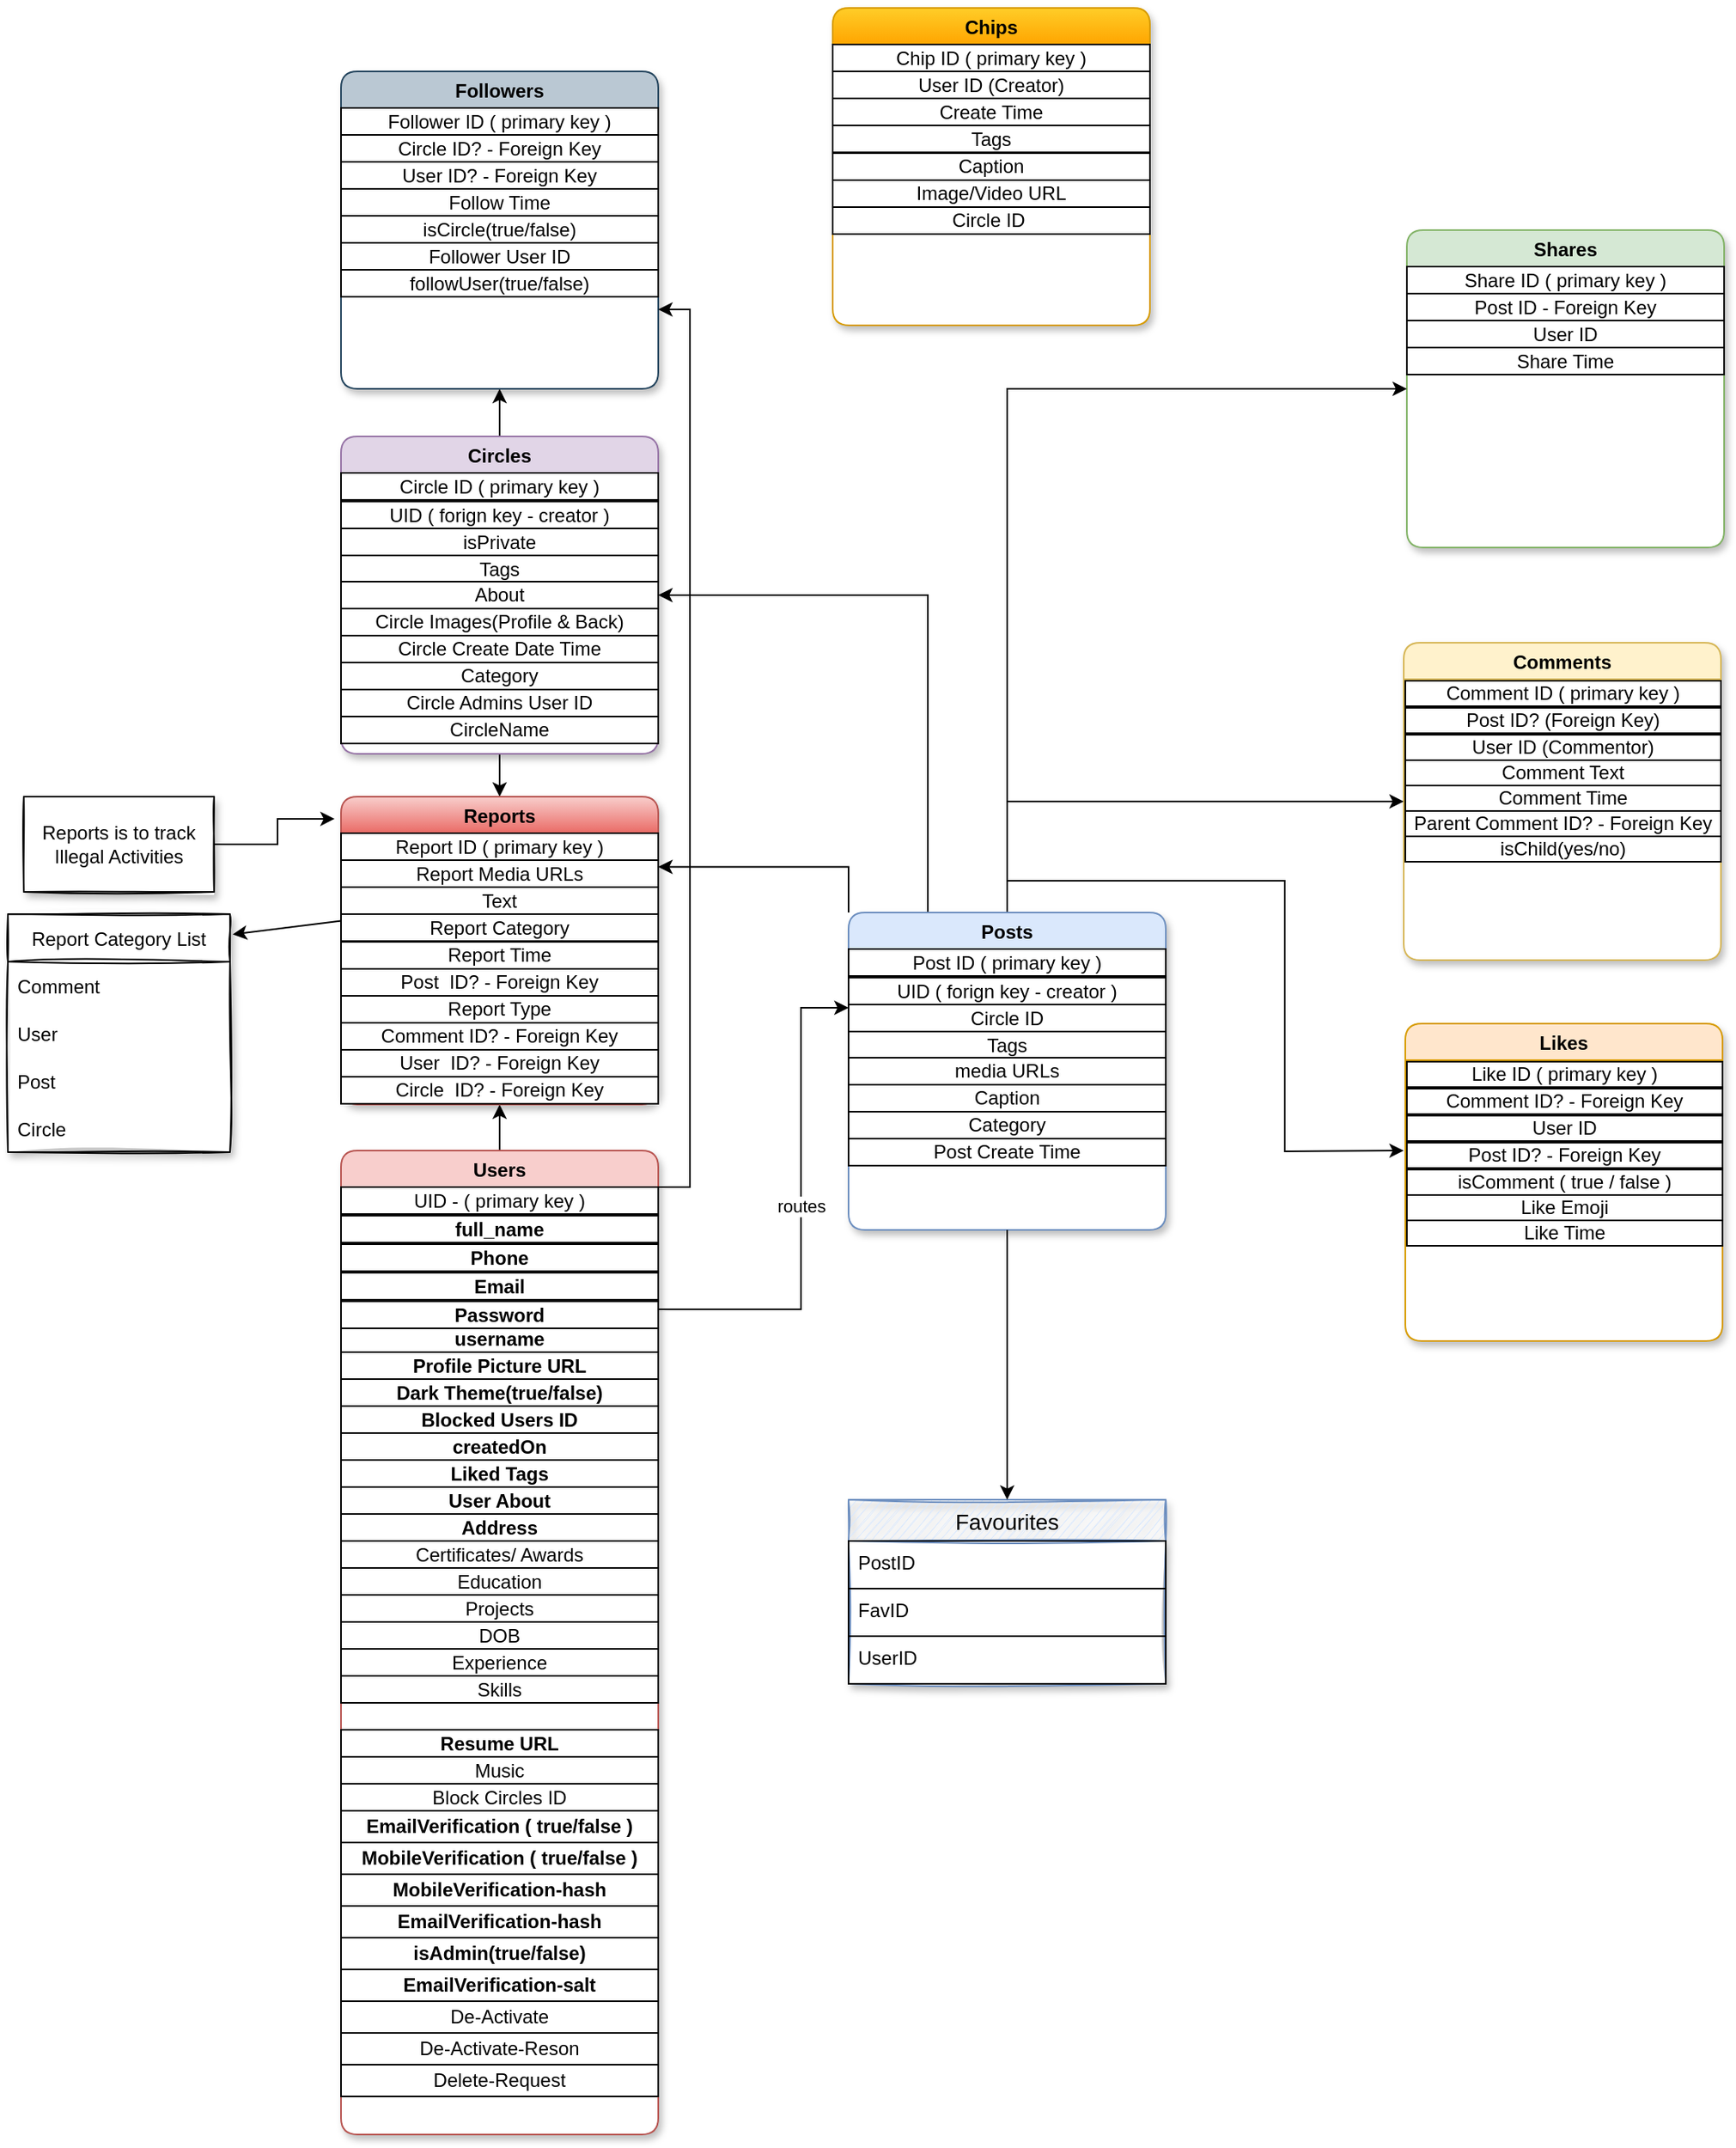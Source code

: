 <mxfile version="20.5.1" type="google"><diagram id="2be-THTNuNvCN0owMqXN" name="DB-Achitcture"><mxGraphModel grid="1" page="1" gridSize="10" guides="1" tooltips="1" connect="1" arrows="1" fold="1" pageScale="1" pageWidth="850" pageHeight="1100" math="0" shadow="0"><root><mxCell id="0"/><mxCell id="1" parent="0"/><mxCell id="2QIpF6AVUyKxiGPU-yzf-5" value="routes" style="edgeStyle=orthogonalEdgeStyle;rounded=0;orthogonalLoop=1;jettySize=auto;html=1;" edge="1" parent="1" source="2QIpF6AVUyKxiGPU-yzf-1"><mxGeometry relative="1" as="geometry"><mxPoint x="390" as="targetPoint"/><Array as="points"><mxPoint x="360" y="190"/><mxPoint x="360"/></Array></mxGeometry></mxCell><mxCell id="8kqa-zrqso4DdCSM_s6q-43" style="edgeStyle=orthogonalEdgeStyle;rounded=0;orthogonalLoop=1;jettySize=auto;html=1;exitX=0.5;exitY=0;exitDx=0;exitDy=0;entryX=0.5;entryY=1;entryDx=0;entryDy=0;" edge="1" parent="1" source="2QIpF6AVUyKxiGPU-yzf-1" target="8kqa-zrqso4DdCSM_s6q-7"><mxGeometry relative="1" as="geometry"/></mxCell><mxCell id="2QIpF6AVUyKxiGPU-yzf-1" value="Users" style="swimlane;fillColor=#f8cecc;strokeColor=#b85450;shadow=1;rounded=1;swimlaneFillColor=default;" vertex="1" parent="1"><mxGeometry x="70" y="90" width="200" height="620" as="geometry"/></mxCell><mxCell id="2QIpF6AVUyKxiGPU-yzf-2" value="UID - ( primary key )" style="rounded=0;whiteSpace=wrap;html=1;" vertex="1" parent="2QIpF6AVUyKxiGPU-yzf-1"><mxGeometry y="23" width="200" height="17" as="geometry"/></mxCell><mxCell id="HzWzUF8-_IMW7kiPa2Iw-6" value="&lt;b&gt;username&lt;/b&gt;" style="rounded=0;whiteSpace=wrap;html=1;" vertex="1" parent="2QIpF6AVUyKxiGPU-yzf-1"><mxGeometry y="110" width="200" height="17" as="geometry"/></mxCell><mxCell id="HzWzUF8-_IMW7kiPa2Iw-15" value="&lt;b&gt;Dark Theme(true/false)&lt;/b&gt;" style="rounded=0;whiteSpace=wrap;html=1;" vertex="1" parent="2QIpF6AVUyKxiGPU-yzf-1"><mxGeometry y="144" width="200" height="17" as="geometry"/></mxCell><mxCell id="8kqa-zrqso4DdCSM_s6q-1" value="&lt;b&gt;Profile Picture URL&lt;/b&gt;" style="rounded=0;whiteSpace=wrap;html=1;" vertex="1" parent="2QIpF6AVUyKxiGPU-yzf-1"><mxGeometry y="127" width="200" height="17" as="geometry"/></mxCell><mxCell id="8kqa-zrqso4DdCSM_s6q-4" value="&lt;b&gt;Blocked Users ID&lt;/b&gt;" style="rounded=0;whiteSpace=wrap;html=1;" vertex="1" parent="2QIpF6AVUyKxiGPU-yzf-1"><mxGeometry y="161" width="200" height="17" as="geometry"/></mxCell><mxCell id="8kqa-zrqso4DdCSM_s6q-5" value="&lt;b&gt;createdOn&lt;/b&gt;" style="rounded=0;whiteSpace=wrap;html=1;" vertex="1" parent="2QIpF6AVUyKxiGPU-yzf-1"><mxGeometry y="178" width="200" height="17" as="geometry"/></mxCell><mxCell id="8kqa-zrqso4DdCSM_s6q-28" value="&lt;b&gt;Liked Tags&lt;/b&gt;" style="rounded=0;whiteSpace=wrap;html=1;" vertex="1" parent="2QIpF6AVUyKxiGPU-yzf-1"><mxGeometry y="195" width="200" height="17" as="geometry"/></mxCell><mxCell id="-TFifHRZnb5QUAOWfHb_-1" value="&lt;b&gt;User About&lt;/b&gt;" style="rounded=0;whiteSpace=wrap;html=1;" vertex="1" parent="2QIpF6AVUyKxiGPU-yzf-1"><mxGeometry y="212" width="200" height="17" as="geometry"/></mxCell><mxCell id="-TFifHRZnb5QUAOWfHb_-2" value="&lt;b&gt;Address&lt;/b&gt;" style="rounded=0;whiteSpace=wrap;html=1;" vertex="1" parent="2QIpF6AVUyKxiGPU-yzf-1"><mxGeometry y="229" width="200" height="17" as="geometry"/></mxCell><mxCell id="-TFifHRZnb5QUAOWfHb_-4" value="Education" style="rounded=0;whiteSpace=wrap;html=1;" vertex="1" parent="2QIpF6AVUyKxiGPU-yzf-1"><mxGeometry y="263" width="200" height="17" as="geometry"/></mxCell><mxCell id="-TFifHRZnb5QUAOWfHb_-5" value="Projects" style="rounded=0;whiteSpace=wrap;html=1;" vertex="1" parent="2QIpF6AVUyKxiGPU-yzf-1"><mxGeometry y="280" width="200" height="17" as="geometry"/></mxCell><mxCell id="-TFifHRZnb5QUAOWfHb_-7" value="DOB" style="rounded=0;whiteSpace=wrap;html=1;" vertex="1" parent="2QIpF6AVUyKxiGPU-yzf-1"><mxGeometry y="297" width="200" height="17" as="geometry"/></mxCell><mxCell id="-TFifHRZnb5QUAOWfHb_-8" value="Experience" style="rounded=0;whiteSpace=wrap;html=1;" vertex="1" parent="2QIpF6AVUyKxiGPU-yzf-1"><mxGeometry y="314" width="200" height="17" as="geometry"/></mxCell><mxCell id="-TFifHRZnb5QUAOWfHb_-9" value="Skills" style="rounded=0;whiteSpace=wrap;html=1;" vertex="1" parent="2QIpF6AVUyKxiGPU-yzf-1"><mxGeometry y="331" width="200" height="17" as="geometry"/></mxCell><mxCell id="-TFifHRZnb5QUAOWfHb_-10" value="Certificates/ Awards" style="rounded=0;whiteSpace=wrap;html=1;" vertex="1" parent="2QIpF6AVUyKxiGPU-yzf-1"><mxGeometry y="246" width="200" height="17" as="geometry"/></mxCell><mxCell id="-TFifHRZnb5QUAOWfHb_-11" value="&lt;b&gt;Resume URL&lt;/b&gt;" style="rounded=0;whiteSpace=wrap;html=1;" vertex="1" parent="2QIpF6AVUyKxiGPU-yzf-1"><mxGeometry y="365" width="200" height="17" as="geometry"/></mxCell><mxCell id="-TFifHRZnb5QUAOWfHb_-12" value="Music" style="rounded=0;whiteSpace=wrap;html=1;" vertex="1" parent="2QIpF6AVUyKxiGPU-yzf-1"><mxGeometry y="382" width="200" height="17" as="geometry"/></mxCell><mxCell id="-TFifHRZnb5QUAOWfHb_-14" value="Block Circles ID" style="rounded=0;whiteSpace=wrap;html=1;" vertex="1" parent="2QIpF6AVUyKxiGPU-yzf-1"><mxGeometry y="399" width="200" height="17" as="geometry"/></mxCell><mxCell id="owdlpUDmySh1TMZ5OT5K-6" value="Delete-Request" style="rounded=0;whiteSpace=wrap;html=1;" vertex="1" parent="2QIpF6AVUyKxiGPU-yzf-1"><mxGeometry y="576" width="200" height="20" as="geometry"/></mxCell><mxCell id="owdlpUDmySh1TMZ5OT5K-5" value="De-Activate-Reson" style="rounded=0;whiteSpace=wrap;html=1;" vertex="1" parent="2QIpF6AVUyKxiGPU-yzf-1"><mxGeometry y="556" width="200" height="20" as="geometry"/></mxCell><mxCell id="owdlpUDmySh1TMZ5OT5K-4" value="De-Activate" style="rounded=0;whiteSpace=wrap;html=1;" vertex="1" parent="2QIpF6AVUyKxiGPU-yzf-1"><mxGeometry y="536" width="200" height="20" as="geometry"/></mxCell><mxCell id="owdlpUDmySh1TMZ5OT5K-8" value="&lt;b&gt;EmailVerification-salt&lt;/b&gt;" style="rounded=0;whiteSpace=wrap;html=1;" vertex="1" parent="2QIpF6AVUyKxiGPU-yzf-1"><mxGeometry y="516" width="200" height="20" as="geometry"/></mxCell><mxCell id="owdlpUDmySh1TMZ5OT5K-2" value="&lt;b&gt;EmailVerification ( true/false )&lt;/b&gt;" style="rounded=0;whiteSpace=wrap;html=1;" vertex="1" parent="2QIpF6AVUyKxiGPU-yzf-1"><mxGeometry y="416" width="200" height="20" as="geometry"/></mxCell><mxCell id="owdlpUDmySh1TMZ5OT5K-3" value="&lt;b&gt;MobileVerification ( true/false )&lt;/b&gt;" style="rounded=0;whiteSpace=wrap;html=1;" vertex="1" parent="2QIpF6AVUyKxiGPU-yzf-1"><mxGeometry y="436" width="200" height="20" as="geometry"/></mxCell><mxCell id="owdlpUDmySh1TMZ5OT5K-9" value="&lt;b&gt;MobileVerification-hash&lt;/b&gt;" style="rounded=0;whiteSpace=wrap;html=1;" vertex="1" parent="2QIpF6AVUyKxiGPU-yzf-1"><mxGeometry y="456" width="200" height="20" as="geometry"/></mxCell><mxCell id="owdlpUDmySh1TMZ5OT5K-7" value="&lt;b&gt;EmailVerification-hash&lt;/b&gt;" style="rounded=0;whiteSpace=wrap;html=1;" vertex="1" parent="2QIpF6AVUyKxiGPU-yzf-1"><mxGeometry y="476" width="200" height="20" as="geometry"/></mxCell><mxCell id="ay8WU33fq49zgbgqs7b7-1" value="&lt;b&gt;isAdmin(true/false)&lt;/b&gt;" style="rounded=0;whiteSpace=wrap;html=1;" vertex="1" parent="2QIpF6AVUyKxiGPU-yzf-1"><mxGeometry y="496" width="200" height="20" as="geometry"/></mxCell><mxCell id="2QIpF6AVUyKxiGPU-yzf-3" value="&lt;b&gt;full_name&lt;/b&gt;" style="rounded=0;whiteSpace=wrap;html=1;" vertex="1" parent="1"><mxGeometry x="70" y="131" width="200" height="17" as="geometry"/></mxCell><mxCell id="2QIpF6AVUyKxiGPU-yzf-25" style="edgeStyle=orthogonalEdgeStyle;rounded=0;orthogonalLoop=1;jettySize=auto;html=1;exitX=0.5;exitY=0;exitDx=0;exitDy=0;" edge="1" parent="1" source="2QIpF6AVUyKxiGPU-yzf-4"><mxGeometry relative="1" as="geometry"><mxPoint x="740" y="90" as="targetPoint"/></mxGeometry></mxCell><mxCell id="8kqa-zrqso4DdCSM_s6q-40" style="edgeStyle=orthogonalEdgeStyle;rounded=0;orthogonalLoop=1;jettySize=auto;html=1;exitX=0.25;exitY=0;exitDx=0;exitDy=0;entryX=1;entryY=0.5;entryDx=0;entryDy=0;" edge="1" parent="1" source="2QIpF6AVUyKxiGPU-yzf-4" target="ZeOIJR77l9cZIXPEnhxW-8"><mxGeometry relative="1" as="geometry"/></mxCell><mxCell id="8kqa-zrqso4DdCSM_s6q-41" style="edgeStyle=orthogonalEdgeStyle;rounded=0;orthogonalLoop=1;jettySize=auto;html=1;exitX=0;exitY=0;exitDx=0;exitDy=0;entryX=1;entryY=0.25;entryDx=0;entryDy=0;" edge="1" parent="1" source="2QIpF6AVUyKxiGPU-yzf-4" target="8kqa-zrqso4DdCSM_s6q-11"><mxGeometry relative="1" as="geometry"/></mxCell><mxCell id="2QIpF6AVUyKxiGPU-yzf-4" value="Posts" style="swimlane;fillColor=#dae8fc;strokeColor=#6c8ebf;rounded=1;shadow=1;sketch=0;glass=0;gradientColor=none;swimlaneFillColor=default;" vertex="1" parent="1"><mxGeometry x="390" y="-60" width="200" height="200" as="geometry"/></mxCell><mxCell id="2QIpF6AVUyKxiGPU-yzf-6" value="Post ID ( primary key )" style="rounded=0;whiteSpace=wrap;html=1;" vertex="1" parent="2QIpF6AVUyKxiGPU-yzf-4"><mxGeometry y="23" width="200" height="17" as="geometry"/></mxCell><mxCell id="ZeOIJR77l9cZIXPEnhxW-3" value="Caption" style="rounded=0;whiteSpace=wrap;html=1;" vertex="1" parent="2QIpF6AVUyKxiGPU-yzf-4"><mxGeometry y="108.5" width="200" height="17" as="geometry"/></mxCell><mxCell id="ZeOIJR77l9cZIXPEnhxW-4" value="Tags" style="rounded=0;whiteSpace=wrap;html=1;" vertex="1" parent="2QIpF6AVUyKxiGPU-yzf-4"><mxGeometry y="75" width="200" height="17" as="geometry"/></mxCell><mxCell id="ZeOIJR77l9cZIXPEnhxW-5" value="media URLs" style="rounded=0;whiteSpace=wrap;html=1;" vertex="1" parent="2QIpF6AVUyKxiGPU-yzf-4"><mxGeometry y="91.5" width="200" height="17" as="geometry"/></mxCell><mxCell id="ZeOIJR77l9cZIXPEnhxW-6" value="Circle ID" style="rounded=0;whiteSpace=wrap;html=1;" vertex="1" parent="2QIpF6AVUyKxiGPU-yzf-4"><mxGeometry y="58" width="200" height="17" as="geometry"/></mxCell><mxCell id="HzWzUF8-_IMW7kiPa2Iw-13" value="Category" style="rounded=0;whiteSpace=wrap;html=1;" vertex="1" parent="2QIpF6AVUyKxiGPU-yzf-4"><mxGeometry y="125.5" width="200" height="17" as="geometry"/></mxCell><mxCell id="8kqa-zrqso4DdCSM_s6q-19" value="Post Create Time" style="rounded=0;whiteSpace=wrap;html=1;" vertex="1" parent="2QIpF6AVUyKxiGPU-yzf-4"><mxGeometry y="142.5" width="200" height="17" as="geometry"/></mxCell><mxCell id="2QIpF6AVUyKxiGPU-yzf-7" value="UID ( forign key - creator )" style="rounded=0;whiteSpace=wrap;html=1;" vertex="1" parent="1"><mxGeometry x="390" y="-19" width="200" height="17" as="geometry"/></mxCell><mxCell id="2QIpF6AVUyKxiGPU-yzf-8" value="&lt;b&gt;Phone&lt;/b&gt;" style="rounded=0;whiteSpace=wrap;html=1;" vertex="1" parent="1"><mxGeometry x="70" y="149" width="200" height="17" as="geometry"/></mxCell><mxCell id="2QIpF6AVUyKxiGPU-yzf-9" value="&lt;b&gt;Email&lt;/b&gt;" style="rounded=0;whiteSpace=wrap;html=1;" vertex="1" parent="1"><mxGeometry x="70" y="167" width="200" height="17" as="geometry"/></mxCell><mxCell id="2QIpF6AVUyKxiGPU-yzf-10" value="&lt;b&gt;Password&lt;/b&gt;" style="rounded=0;whiteSpace=wrap;html=1;" vertex="1" parent="1"><mxGeometry x="70" y="185" width="200" height="17" as="geometry"/></mxCell><mxCell id="2QIpF6AVUyKxiGPU-yzf-11" value="Comments" style="swimlane;fillColor=#fff2cc;strokeColor=#d6b656;swimlaneFillColor=default;rounded=1;sketch=0;shadow=1;" vertex="1" parent="1"><mxGeometry x="740" y="-230" width="200" height="200" as="geometry"/></mxCell><mxCell id="2QIpF6AVUyKxiGPU-yzf-13" value="Comment ID ( primary key )" style="rounded=0;whiteSpace=wrap;html=1;" vertex="1" parent="2QIpF6AVUyKxiGPU-yzf-11"><mxGeometry x="1" y="24" width="199" height="16" as="geometry"/></mxCell><mxCell id="ZeOIJR77l9cZIXPEnhxW-29" value="Comment Text" style="rounded=0;whiteSpace=wrap;html=1;" vertex="1" parent="2QIpF6AVUyKxiGPU-yzf-11"><mxGeometry x="1" y="74" width="199" height="16" as="geometry"/></mxCell><mxCell id="8kqa-zrqso4DdCSM_s6q-21" value="Comment Time" style="rounded=0;whiteSpace=wrap;html=1;" vertex="1" parent="2QIpF6AVUyKxiGPU-yzf-11"><mxGeometry x="1" y="90" width="199" height="16" as="geometry"/></mxCell><mxCell id="8kqa-zrqso4DdCSM_s6q-57" value="Parent Comment ID? - Foreign Key" style="rounded=0;whiteSpace=wrap;html=1;" vertex="1" parent="2QIpF6AVUyKxiGPU-yzf-11"><mxGeometry x="1" y="106" width="199" height="16" as="geometry"/></mxCell><mxCell id="8kqa-zrqso4DdCSM_s6q-58" value="isChild(yes/no)" style="rounded=0;whiteSpace=wrap;html=1;" vertex="1" parent="2QIpF6AVUyKxiGPU-yzf-11"><mxGeometry x="1" y="122" width="199" height="16" as="geometry"/></mxCell><mxCell id="2QIpF6AVUyKxiGPU-yzf-14" value="Post ID? (Foreign Key)" style="rounded=0;whiteSpace=wrap;html=1;" vertex="1" parent="1"><mxGeometry x="741" y="-189" width="199" height="16" as="geometry"/></mxCell><mxCell id="2QIpF6AVUyKxiGPU-yzf-15" value="User ID (Commentor)" style="rounded=0;whiteSpace=wrap;html=1;" vertex="1" parent="1"><mxGeometry x="741" y="-172" width="199" height="16" as="geometry"/></mxCell><mxCell id="2QIpF6AVUyKxiGPU-yzf-19" value="Likes" style="swimlane;fillColor=#ffe6cc;strokeColor=#d79b00;swimlaneFillColor=default;rounded=1;shadow=1;" vertex="1" parent="1"><mxGeometry x="741" y="10" width="200" height="200" as="geometry"/></mxCell><mxCell id="2QIpF6AVUyKxiGPU-yzf-20" value="Like ID ( primary key )" style="rounded=0;whiteSpace=wrap;html=1;" vertex="1" parent="2QIpF6AVUyKxiGPU-yzf-19"><mxGeometry x="1" y="24" width="199" height="16" as="geometry"/></mxCell><mxCell id="ZeOIJR77l9cZIXPEnhxW-30" value="Like Emoji" style="rounded=0;whiteSpace=wrap;html=1;" vertex="1" parent="2QIpF6AVUyKxiGPU-yzf-19"><mxGeometry x="1" y="108" width="199" height="16" as="geometry"/></mxCell><mxCell id="8kqa-zrqso4DdCSM_s6q-20" value="Like Time" style="rounded=0;whiteSpace=wrap;html=1;" vertex="1" parent="2QIpF6AVUyKxiGPU-yzf-19"><mxGeometry x="1" y="124" width="199" height="16" as="geometry"/></mxCell><mxCell id="2QIpF6AVUyKxiGPU-yzf-21" value="User ID" style="rounded=0;whiteSpace=wrap;html=1;" vertex="1" parent="1"><mxGeometry x="742" y="68" width="199" height="16" as="geometry"/></mxCell><mxCell id="2QIpF6AVUyKxiGPU-yzf-22" value="Comment ID? - Foreign Key" style="rounded=0;whiteSpace=wrap;html=1;" vertex="1" parent="1"><mxGeometry x="742" y="51" width="199" height="16" as="geometry"/></mxCell><mxCell id="2QIpF6AVUyKxiGPU-yzf-23" value="Post ID? - Foreign Key" style="rounded=0;whiteSpace=wrap;html=1;" vertex="1" parent="1"><mxGeometry x="742" y="85" width="199" height="16" as="geometry"/></mxCell><mxCell id="2QIpF6AVUyKxiGPU-yzf-24" value="isComment ( true / false )" style="rounded=0;whiteSpace=wrap;html=1;" vertex="1" parent="1"><mxGeometry x="742" y="102" width="199" height="16" as="geometry"/></mxCell><mxCell id="ZeOIJR77l9cZIXPEnhxW-2" value="" style="endArrow=classic;html=1;rounded=0;entryX=0;entryY=0.5;entryDx=0;entryDy=0;" edge="1" parent="1" target="2QIpF6AVUyKxiGPU-yzf-11"><mxGeometry width="50" height="50" relative="1" as="geometry"><mxPoint x="490" y="-80" as="sourcePoint"/><mxPoint x="490" y="-150" as="targetPoint"/><Array as="points"><mxPoint x="490" y="-130"/></Array></mxGeometry></mxCell><mxCell id="8kqa-zrqso4DdCSM_s6q-42" style="edgeStyle=orthogonalEdgeStyle;rounded=0;orthogonalLoop=1;jettySize=auto;html=1;exitX=0.5;exitY=0;exitDx=0;exitDy=0;entryX=0.5;entryY=1;entryDx=0;entryDy=0;" edge="1" parent="1" source="ZeOIJR77l9cZIXPEnhxW-8" target="HzWzUF8-_IMW7kiPa2Iw-1"><mxGeometry relative="1" as="geometry"/></mxCell><mxCell id="8kqa-zrqso4DdCSM_s6q-44" style="edgeStyle=orthogonalEdgeStyle;rounded=0;orthogonalLoop=1;jettySize=auto;html=1;exitX=0.5;exitY=1;exitDx=0;exitDy=0;entryX=0.5;entryY=0;entryDx=0;entryDy=0;" edge="1" parent="1" source="ZeOIJR77l9cZIXPEnhxW-8" target="8kqa-zrqso4DdCSM_s6q-7"><mxGeometry relative="1" as="geometry"/></mxCell><mxCell id="ZeOIJR77l9cZIXPEnhxW-8" value="Circles" style="swimlane;fillColor=#e1d5e7;strokeColor=#9673a6;rounded=1;shadow=1;swimlaneFillColor=default;" vertex="1" parent="1"><mxGeometry x="70" y="-360" width="200" height="200" as="geometry"/></mxCell><mxCell id="ZeOIJR77l9cZIXPEnhxW-9" value="Circle ID ( primary key )" style="rounded=0;whiteSpace=wrap;html=1;" vertex="1" parent="ZeOIJR77l9cZIXPEnhxW-8"><mxGeometry y="23" width="200" height="17" as="geometry"/></mxCell><mxCell id="ZeOIJR77l9cZIXPEnhxW-10" value="isPrivate" style="rounded=0;whiteSpace=wrap;html=1;" vertex="1" parent="ZeOIJR77l9cZIXPEnhxW-8"><mxGeometry y="58" width="200" height="17" as="geometry"/></mxCell><mxCell id="ZeOIJR77l9cZIXPEnhxW-11" value="Tags" style="rounded=0;whiteSpace=wrap;html=1;" vertex="1" parent="ZeOIJR77l9cZIXPEnhxW-8"><mxGeometry y="75" width="200" height="17" as="geometry"/></mxCell><mxCell id="ZeOIJR77l9cZIXPEnhxW-12" value="About" style="rounded=0;whiteSpace=wrap;html=1;" vertex="1" parent="ZeOIJR77l9cZIXPEnhxW-8"><mxGeometry y="91.5" width="200" height="17" as="geometry"/></mxCell><mxCell id="ZeOIJR77l9cZIXPEnhxW-13" value="Circle Images(Profile &amp;amp; Back)" style="rounded=0;whiteSpace=wrap;html=1;" vertex="1" parent="ZeOIJR77l9cZIXPEnhxW-8"><mxGeometry y="108.5" width="200" height="17" as="geometry"/></mxCell><mxCell id="ZeOIJR77l9cZIXPEnhxW-15" value="UID ( forign key - creator )" style="rounded=0;whiteSpace=wrap;html=1;" vertex="1" parent="ZeOIJR77l9cZIXPEnhxW-8"><mxGeometry y="41" width="200" height="17" as="geometry"/></mxCell><mxCell id="HzWzUF8-_IMW7kiPa2Iw-8" value="Circle Create Date Time" style="rounded=0;whiteSpace=wrap;html=1;" vertex="1" parent="ZeOIJR77l9cZIXPEnhxW-8"><mxGeometry y="125.5" width="200" height="17" as="geometry"/></mxCell><mxCell id="HzWzUF8-_IMW7kiPa2Iw-9" value="Category" style="rounded=0;whiteSpace=wrap;html=1;" vertex="1" parent="ZeOIJR77l9cZIXPEnhxW-8"><mxGeometry y="142.5" width="200" height="17" as="geometry"/></mxCell><mxCell id="8kqa-zrqso4DdCSM_s6q-39" value="Circle Admins User ID" style="rounded=0;whiteSpace=wrap;html=1;" vertex="1" parent="ZeOIJR77l9cZIXPEnhxW-8"><mxGeometry y="159.5" width="200" height="17" as="geometry"/></mxCell><mxCell id="ikXOdWdKuYCcfvPJfYeY-1" value="CircleName" style="rounded=0;whiteSpace=wrap;html=1;" vertex="1" parent="ZeOIJR77l9cZIXPEnhxW-8"><mxGeometry y="176.5" width="200" height="17" as="geometry"/></mxCell><mxCell id="ZeOIJR77l9cZIXPEnhxW-18" value="Shares" style="swimlane;fillColor=#d5e8d4;strokeColor=#82b366;swimlaneFillColor=default;rounded=1;shadow=1;" vertex="1" parent="1"><mxGeometry x="742" y="-490" width="200" height="200" as="geometry"/></mxCell><mxCell id="ZeOIJR77l9cZIXPEnhxW-19" value="Share ID ( primary key )" style="rounded=0;whiteSpace=wrap;html=1;" vertex="1" parent="ZeOIJR77l9cZIXPEnhxW-18"><mxGeometry y="23" width="200" height="17" as="geometry"/></mxCell><mxCell id="ZeOIJR77l9cZIXPEnhxW-20" value="Post ID - Foreign Key" style="rounded=0;whiteSpace=wrap;html=1;" vertex="1" parent="ZeOIJR77l9cZIXPEnhxW-18"><mxGeometry y="40" width="200" height="17" as="geometry"/></mxCell><mxCell id="ZeOIJR77l9cZIXPEnhxW-27" value="User ID" style="rounded=0;whiteSpace=wrap;html=1;" vertex="1" parent="ZeOIJR77l9cZIXPEnhxW-18"><mxGeometry y="57" width="200" height="17" as="geometry"/></mxCell><mxCell id="8kqa-zrqso4DdCSM_s6q-23" value="Share Time" style="rounded=0;whiteSpace=wrap;html=1;" vertex="1" parent="ZeOIJR77l9cZIXPEnhxW-18"><mxGeometry y="74" width="200" height="17" as="geometry"/></mxCell><mxCell id="ZeOIJR77l9cZIXPEnhxW-28" value="" style="endArrow=classic;html=1;rounded=0;entryX=0;entryY=0.5;entryDx=0;entryDy=0;" edge="1" parent="1" target="ZeOIJR77l9cZIXPEnhxW-18"><mxGeometry width="50" height="50" relative="1" as="geometry"><mxPoint x="490" y="-130" as="sourcePoint"/><mxPoint x="570" y="-260" as="targetPoint"/><Array as="points"><mxPoint x="490" y="-390"/></Array></mxGeometry></mxCell><mxCell id="HzWzUF8-_IMW7kiPa2Iw-1" value="Followers" style="swimlane;fillColor=#bac8d3;strokeColor=#23445d;rounded=1;shadow=1;swimlaneFillColor=default;" vertex="1" parent="1"><mxGeometry x="70" y="-590" width="200" height="200" as="geometry"/></mxCell><mxCell id="HzWzUF8-_IMW7kiPa2Iw-2" value="Follower ID ( primary key )" style="rounded=0;whiteSpace=wrap;html=1;" vertex="1" parent="HzWzUF8-_IMW7kiPa2Iw-1"><mxGeometry y="23" width="200" height="17" as="geometry"/></mxCell><mxCell id="HzWzUF8-_IMW7kiPa2Iw-3" value="Circle ID? - Foreign Key" style="rounded=0;whiteSpace=wrap;html=1;" vertex="1" parent="HzWzUF8-_IMW7kiPa2Iw-1"><mxGeometry y="40" width="200" height="17" as="geometry"/></mxCell><mxCell id="HzWzUF8-_IMW7kiPa2Iw-4" value="User ID? - Foreign Key" style="rounded=0;whiteSpace=wrap;html=1;" vertex="1" parent="HzWzUF8-_IMW7kiPa2Iw-1"><mxGeometry y="57" width="200" height="17" as="geometry"/></mxCell><mxCell id="8kqa-zrqso4DdCSM_s6q-18" value="Follow Time" style="rounded=0;whiteSpace=wrap;html=1;" vertex="1" parent="HzWzUF8-_IMW7kiPa2Iw-1"><mxGeometry y="74" width="200" height="17" as="geometry"/></mxCell><mxCell id="-TFifHRZnb5QUAOWfHb_-15" value="isCircle(true/false)" style="rounded=0;whiteSpace=wrap;html=1;" vertex="1" parent="HzWzUF8-_IMW7kiPa2Iw-1"><mxGeometry y="91" width="200" height="17" as="geometry"/></mxCell><mxCell id="-TFifHRZnb5QUAOWfHb_-17" value="Follower User ID" style="rounded=0;whiteSpace=wrap;html=1;" vertex="1" parent="HzWzUF8-_IMW7kiPa2Iw-1"><mxGeometry y="108" width="200" height="17" as="geometry"/></mxCell><mxCell id="owdlpUDmySh1TMZ5OT5K-1" value="followUser(true/false)" style="rounded=0;whiteSpace=wrap;html=1;" vertex="1" parent="HzWzUF8-_IMW7kiPa2Iw-1"><mxGeometry y="125" width="200" height="17" as="geometry"/></mxCell><mxCell id="8kqa-zrqso4DdCSM_s6q-7" value="Reports" style="swimlane;fillColor=#f8cecc;strokeColor=#b85450;gradientColor=#ea6b66;shadow=1;rounded=1;swimlaneFillColor=default;" vertex="1" parent="1"><mxGeometry x="70" y="-133" width="200" height="194" as="geometry"/></mxCell><mxCell id="8kqa-zrqso4DdCSM_s6q-8" value="Report ID ( primary key )" style="rounded=0;whiteSpace=wrap;html=1;" vertex="1" parent="8kqa-zrqso4DdCSM_s6q-7"><mxGeometry y="23" width="200" height="17" as="geometry"/></mxCell><mxCell id="8kqa-zrqso4DdCSM_s6q-9" value="Text" style="rounded=0;whiteSpace=wrap;html=1;" vertex="1" parent="8kqa-zrqso4DdCSM_s6q-7"><mxGeometry y="57" width="200" height="17" as="geometry"/></mxCell><mxCell id="8kqa-zrqso4DdCSM_s6q-11" value="Report Media URLs" style="rounded=0;whiteSpace=wrap;html=1;" vertex="1" parent="8kqa-zrqso4DdCSM_s6q-7"><mxGeometry y="40" width="200" height="17" as="geometry"/></mxCell><mxCell id="8kqa-zrqso4DdCSM_s6q-17" value="Report Category" style="rounded=0;whiteSpace=wrap;html=1;" vertex="1" parent="8kqa-zrqso4DdCSM_s6q-7"><mxGeometry y="74" width="200" height="17" as="geometry"/></mxCell><mxCell id="8kqa-zrqso4DdCSM_s6q-22" value="Report Time" style="rounded=0;whiteSpace=wrap;html=1;" vertex="1" parent="8kqa-zrqso4DdCSM_s6q-7"><mxGeometry y="91.5" width="200" height="17" as="geometry"/></mxCell><mxCell id="8kqa-zrqso4DdCSM_s6q-24" value="Post&amp;nbsp; ID? - Foreign Key" style="rounded=0;whiteSpace=wrap;html=1;" vertex="1" parent="8kqa-zrqso4DdCSM_s6q-7"><mxGeometry y="108.5" width="200" height="17" as="geometry"/></mxCell><mxCell id="8kqa-zrqso4DdCSM_s6q-25" value="Report Type" style="rounded=0;whiteSpace=wrap;html=1;" vertex="1" parent="8kqa-zrqso4DdCSM_s6q-7"><mxGeometry y="125.5" width="200" height="17" as="geometry"/></mxCell><mxCell id="8kqa-zrqso4DdCSM_s6q-26" value="Comment ID? - Foreign Key" style="rounded=0;whiteSpace=wrap;html=1;" vertex="1" parent="8kqa-zrqso4DdCSM_s6q-7"><mxGeometry y="142.5" width="200" height="17" as="geometry"/></mxCell><mxCell id="8kqa-zrqso4DdCSM_s6q-27" value="User&amp;nbsp; ID? - Foreign Key" style="rounded=0;whiteSpace=wrap;html=1;" vertex="1" parent="8kqa-zrqso4DdCSM_s6q-7"><mxGeometry y="159.5" width="200" height="17" as="geometry"/></mxCell><mxCell id="-TFifHRZnb5QUAOWfHb_-18" value="Circle&amp;nbsp; ID? - Foreign Key" style="rounded=0;whiteSpace=wrap;html=1;" vertex="1" parent="8kqa-zrqso4DdCSM_s6q-7"><mxGeometry y="176.5" width="200" height="17" as="geometry"/></mxCell><mxCell id="8kqa-zrqso4DdCSM_s6q-45" value="Chips" style="swimlane;fillColor=#ffcd28;strokeColor=#d79b00;gradientColor=#ffa500;swimlaneFillColor=default;rounded=1;shadow=1;" vertex="1" parent="1"><mxGeometry x="380" y="-630" width="200" height="200" as="geometry"/></mxCell><mxCell id="8kqa-zrqso4DdCSM_s6q-46" value="Chip ID ( primary key )" style="rounded=0;whiteSpace=wrap;html=1;" vertex="1" parent="8kqa-zrqso4DdCSM_s6q-45"><mxGeometry y="23" width="200" height="17" as="geometry"/></mxCell><mxCell id="8kqa-zrqso4DdCSM_s6q-47" value="User ID (Creator)" style="rounded=0;whiteSpace=wrap;html=1;" vertex="1" parent="8kqa-zrqso4DdCSM_s6q-45"><mxGeometry y="40" width="200" height="17" as="geometry"/></mxCell><mxCell id="8kqa-zrqso4DdCSM_s6q-48" value="Create Time" style="rounded=0;whiteSpace=wrap;html=1;" vertex="1" parent="8kqa-zrqso4DdCSM_s6q-45"><mxGeometry y="57" width="200" height="17" as="geometry"/></mxCell><mxCell id="8kqa-zrqso4DdCSM_s6q-49" value="Tags" style="rounded=0;whiteSpace=wrap;html=1;" vertex="1" parent="8kqa-zrqso4DdCSM_s6q-45"><mxGeometry y="74" width="200" height="17" as="geometry"/></mxCell><mxCell id="8kqa-zrqso4DdCSM_s6q-50" value="Caption" style="rounded=0;whiteSpace=wrap;html=1;" vertex="1" parent="8kqa-zrqso4DdCSM_s6q-45"><mxGeometry y="91.5" width="200" height="17" as="geometry"/></mxCell><mxCell id="8kqa-zrqso4DdCSM_s6q-51" value="Image/Video URL" style="rounded=0;whiteSpace=wrap;html=1;" vertex="1" parent="8kqa-zrqso4DdCSM_s6q-45"><mxGeometry y="108.5" width="200" height="17" as="geometry"/></mxCell><mxCell id="8kqa-zrqso4DdCSM_s6q-56" value="Circle ID&amp;nbsp;" style="rounded=0;whiteSpace=wrap;html=1;" vertex="1" parent="8kqa-zrqso4DdCSM_s6q-45"><mxGeometry y="125.5" width="200" height="17" as="geometry"/></mxCell><mxCell id="-TFifHRZnb5QUAOWfHb_-20" style="edgeStyle=orthogonalEdgeStyle;rounded=0;orthogonalLoop=1;jettySize=auto;html=1;exitX=1;exitY=0;exitDx=0;exitDy=0;entryX=1;entryY=0.75;entryDx=0;entryDy=0;" edge="1" parent="1" source="2QIpF6AVUyKxiGPU-yzf-2" target="HzWzUF8-_IMW7kiPa2Iw-1"><mxGeometry relative="1" as="geometry"><Array as="points"><mxPoint x="290" y="113"/><mxPoint x="290" y="-440"/></Array></mxGeometry></mxCell><mxCell id="owdlpUDmySh1TMZ5OT5K-11" value="Favourites" style="swimlane;fontStyle=0;childLayout=stackLayout;horizontal=1;startSize=26;horizontalStack=0;resizeParent=1;resizeParentMax=0;resizeLast=0;collapsible=1;marginBottom=0;align=center;fontSize=14;fillColor=#dae8fc;strokeColor=#6c8ebf;sketch=1;shadow=1;swimlaneFillColor=default;" vertex="1" parent="1"><mxGeometry x="390" y="310" width="200" height="116" as="geometry"/></mxCell><mxCell id="owdlpUDmySh1TMZ5OT5K-12" value="PostID" style="text;strokeColor=default;fillColor=none;spacingLeft=4;spacingRight=4;overflow=hidden;rotatable=0;points=[[0,0.5],[1,0.5]];portConstraint=eastwest;fontSize=12;" vertex="1" parent="owdlpUDmySh1TMZ5OT5K-11"><mxGeometry y="26" width="200" height="30" as="geometry"/></mxCell><mxCell id="owdlpUDmySh1TMZ5OT5K-13" value="FavID" style="text;strokeColor=default;fillColor=none;spacingLeft=4;spacingRight=4;overflow=hidden;rotatable=0;points=[[0,0.5],[1,0.5]];portConstraint=eastwest;fontSize=12;" vertex="1" parent="owdlpUDmySh1TMZ5OT5K-11"><mxGeometry y="56" width="200" height="30" as="geometry"/></mxCell><mxCell id="owdlpUDmySh1TMZ5OT5K-14" value="UserID" style="text;strokeColor=default;fillColor=none;spacingLeft=4;spacingRight=4;overflow=hidden;rotatable=0;points=[[0,0.5],[1,0.5]];portConstraint=eastwest;fontSize=12;" vertex="1" parent="owdlpUDmySh1TMZ5OT5K-11"><mxGeometry y="86" width="200" height="30" as="geometry"/></mxCell><mxCell id="owdlpUDmySh1TMZ5OT5K-16" value="" style="endArrow=classic;html=1;rounded=0;exitX=0.5;exitY=1;exitDx=0;exitDy=0;" edge="1" parent="1" source="2QIpF6AVUyKxiGPU-yzf-4" target="owdlpUDmySh1TMZ5OT5K-11"><mxGeometry width="50" height="50" relative="1" as="geometry"><mxPoint x="550" y="230" as="sourcePoint"/><mxPoint x="600" y="180" as="targetPoint"/></mxGeometry></mxCell><mxCell id="owdlpUDmySh1TMZ5OT5K-18" value="" style="edgeStyle=orthogonalEdgeStyle;rounded=0;orthogonalLoop=1;jettySize=auto;html=1;entryX=-0.02;entryY=0.072;entryDx=0;entryDy=0;entryPerimeter=0;" edge="1" parent="1" source="owdlpUDmySh1TMZ5OT5K-17" target="8kqa-zrqso4DdCSM_s6q-7"><mxGeometry relative="1" as="geometry"/></mxCell><mxCell id="owdlpUDmySh1TMZ5OT5K-17" value="Reports is to track Illegal Activities" style="rounded=0;whiteSpace=wrap;html=1;shadow=1;sketch=1;" vertex="1" parent="1"><mxGeometry x="-130" y="-133" width="120" height="60" as="geometry"/></mxCell><mxCell id="owdlpUDmySh1TMZ5OT5K-19" value="Report Category List" style="swimlane;fontStyle=0;childLayout=stackLayout;horizontal=1;startSize=30;horizontalStack=0;resizeParent=1;resizeParentMax=0;resizeLast=0;collapsible=1;marginBottom=0;rounded=0;shadow=1;sketch=1;swimlaneLine=1;glass=0;gradientColor=none;swimlaneFillColor=default;" vertex="1" parent="1"><mxGeometry x="-140" y="-59" width="140" height="150" as="geometry"/></mxCell><mxCell id="owdlpUDmySh1TMZ5OT5K-20" value="Comment" style="text;strokeColor=none;fillColor=none;align=left;verticalAlign=middle;spacingLeft=4;spacingRight=4;overflow=hidden;points=[[0,0.5],[1,0.5]];portConstraint=eastwest;rotatable=0;" vertex="1" parent="owdlpUDmySh1TMZ5OT5K-19"><mxGeometry y="30" width="140" height="30" as="geometry"/></mxCell><mxCell id="owdlpUDmySh1TMZ5OT5K-21" value="User" style="text;strokeColor=none;fillColor=none;align=left;verticalAlign=middle;spacingLeft=4;spacingRight=4;overflow=hidden;points=[[0,0.5],[1,0.5]];portConstraint=eastwest;rotatable=0;" vertex="1" parent="owdlpUDmySh1TMZ5OT5K-19"><mxGeometry y="60" width="140" height="30" as="geometry"/></mxCell><mxCell id="owdlpUDmySh1TMZ5OT5K-22" value="Post" style="text;strokeColor=none;fillColor=none;align=left;verticalAlign=middle;spacingLeft=4;spacingRight=4;overflow=hidden;points=[[0,0.5],[1,0.5]];portConstraint=eastwest;rotatable=0;sketch=0;" vertex="1" parent="owdlpUDmySh1TMZ5OT5K-19"><mxGeometry y="90" width="140" height="30" as="geometry"/></mxCell><mxCell id="owdlpUDmySh1TMZ5OT5K-26" value="Circle" style="text;strokeColor=none;fillColor=none;align=left;verticalAlign=middle;spacingLeft=4;spacingRight=4;overflow=hidden;points=[[0,0.5],[1,0.5]];portConstraint=eastwest;rotatable=0;" vertex="1" parent="owdlpUDmySh1TMZ5OT5K-19"><mxGeometry y="120" width="140" height="30" as="geometry"/></mxCell><mxCell id="owdlpUDmySh1TMZ5OT5K-25" value="" style="endArrow=classic;html=1;rounded=0;entryX=1.012;entryY=0.085;entryDx=0;entryDy=0;entryPerimeter=0;exitX=0;exitY=0.25;exitDx=0;exitDy=0;" edge="1" parent="1" source="8kqa-zrqso4DdCSM_s6q-17" target="owdlpUDmySh1TMZ5OT5K-19"><mxGeometry width="50" height="50" relative="1" as="geometry"><mxPoint x="10" y="10" as="sourcePoint"/><mxPoint x="60" y="-40" as="targetPoint"/></mxGeometry></mxCell></root></mxGraphModel></diagram></mxfile>